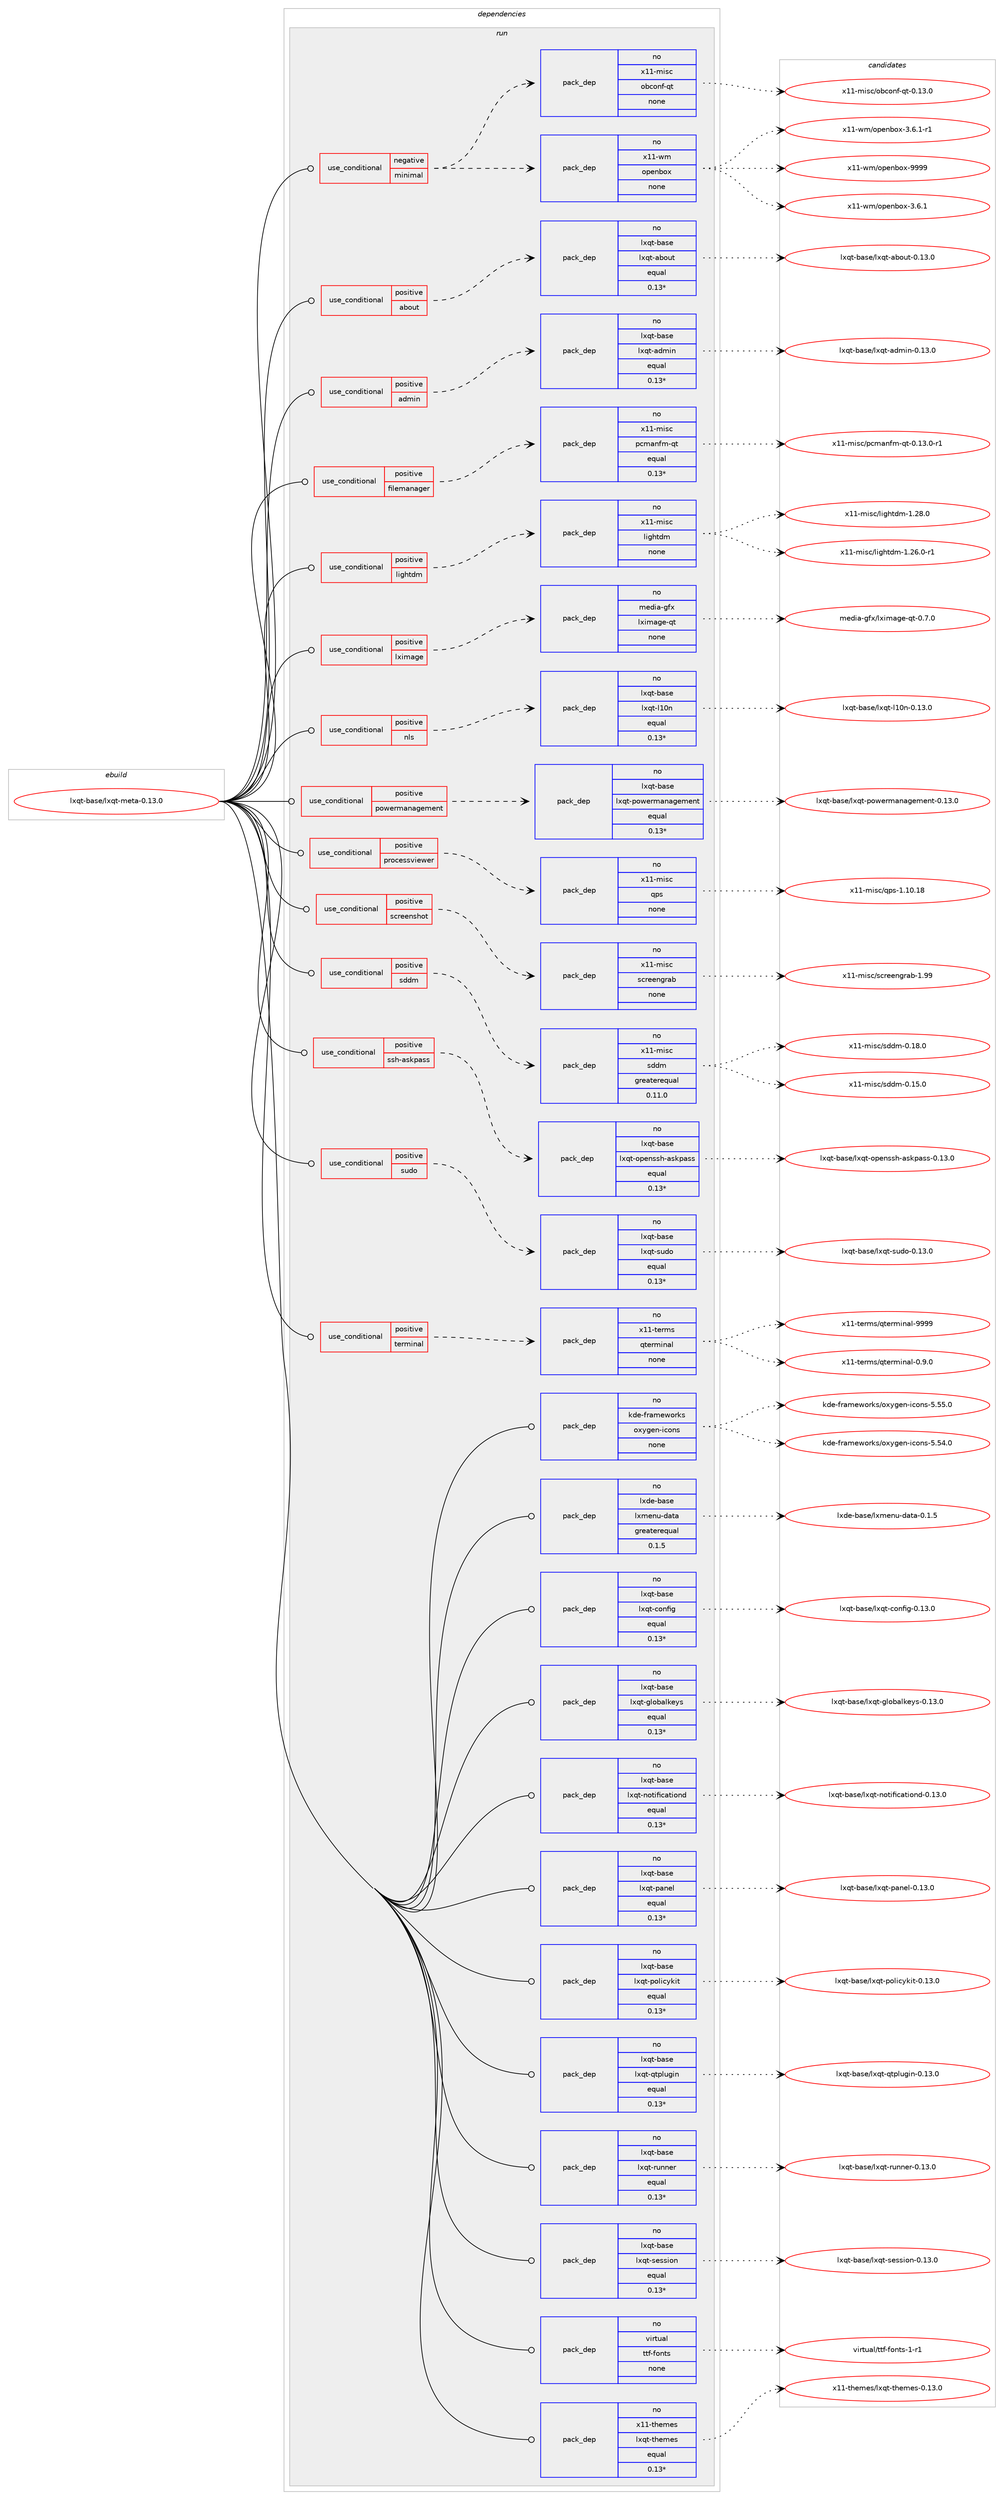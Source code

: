 digraph prolog {

# *************
# Graph options
# *************

newrank=true;
concentrate=true;
compound=true;
graph [rankdir=LR,fontname=Helvetica,fontsize=10,ranksep=1.5];#, ranksep=2.5, nodesep=0.2];
edge  [arrowhead=vee];
node  [fontname=Helvetica,fontsize=10];

# **********
# The ebuild
# **********

subgraph cluster_leftcol {
color=gray;
rank=same;
label=<<i>ebuild</i>>;
id [label="lxqt-base/lxqt-meta-0.13.0", color=red, width=4, href="../lxqt-base/lxqt-meta-0.13.0.svg"];
}

# ****************
# The dependencies
# ****************

subgraph cluster_midcol {
color=gray;
label=<<i>dependencies</i>>;
subgraph cluster_compile {
fillcolor="#eeeeee";
style=filled;
label=<<i>compile</i>>;
}
subgraph cluster_compileandrun {
fillcolor="#eeeeee";
style=filled;
label=<<i>compile and run</i>>;
}
subgraph cluster_run {
fillcolor="#eeeeee";
style=filled;
label=<<i>run</i>>;
subgraph cond430212 {
dependency1592873 [label=<<TABLE BORDER="0" CELLBORDER="1" CELLSPACING="0" CELLPADDING="4"><TR><TD ROWSPAN="3" CELLPADDING="10">use_conditional</TD></TR><TR><TD>negative</TD></TR><TR><TD>minimal</TD></TR></TABLE>>, shape=none, color=red];
subgraph pack1137630 {
dependency1592874 [label=<<TABLE BORDER="0" CELLBORDER="1" CELLSPACING="0" CELLPADDING="4" WIDTH="220"><TR><TD ROWSPAN="6" CELLPADDING="30">pack_dep</TD></TR><TR><TD WIDTH="110">no</TD></TR><TR><TD>x11-wm</TD></TR><TR><TD>openbox</TD></TR><TR><TD>none</TD></TR><TR><TD></TD></TR></TABLE>>, shape=none, color=blue];
}
dependency1592873:e -> dependency1592874:w [weight=20,style="dashed",arrowhead="vee"];
subgraph pack1137631 {
dependency1592875 [label=<<TABLE BORDER="0" CELLBORDER="1" CELLSPACING="0" CELLPADDING="4" WIDTH="220"><TR><TD ROWSPAN="6" CELLPADDING="30">pack_dep</TD></TR><TR><TD WIDTH="110">no</TD></TR><TR><TD>x11-misc</TD></TR><TR><TD>obconf-qt</TD></TR><TR><TD>none</TD></TR><TR><TD></TD></TR></TABLE>>, shape=none, color=blue];
}
dependency1592873:e -> dependency1592875:w [weight=20,style="dashed",arrowhead="vee"];
}
id:e -> dependency1592873:w [weight=20,style="solid",arrowhead="odot"];
subgraph cond430213 {
dependency1592876 [label=<<TABLE BORDER="0" CELLBORDER="1" CELLSPACING="0" CELLPADDING="4"><TR><TD ROWSPAN="3" CELLPADDING="10">use_conditional</TD></TR><TR><TD>positive</TD></TR><TR><TD>about</TD></TR></TABLE>>, shape=none, color=red];
subgraph pack1137632 {
dependency1592877 [label=<<TABLE BORDER="0" CELLBORDER="1" CELLSPACING="0" CELLPADDING="4" WIDTH="220"><TR><TD ROWSPAN="6" CELLPADDING="30">pack_dep</TD></TR><TR><TD WIDTH="110">no</TD></TR><TR><TD>lxqt-base</TD></TR><TR><TD>lxqt-about</TD></TR><TR><TD>equal</TD></TR><TR><TD>0.13*</TD></TR></TABLE>>, shape=none, color=blue];
}
dependency1592876:e -> dependency1592877:w [weight=20,style="dashed",arrowhead="vee"];
}
id:e -> dependency1592876:w [weight=20,style="solid",arrowhead="odot"];
subgraph cond430214 {
dependency1592878 [label=<<TABLE BORDER="0" CELLBORDER="1" CELLSPACING="0" CELLPADDING="4"><TR><TD ROWSPAN="3" CELLPADDING="10">use_conditional</TD></TR><TR><TD>positive</TD></TR><TR><TD>admin</TD></TR></TABLE>>, shape=none, color=red];
subgraph pack1137633 {
dependency1592879 [label=<<TABLE BORDER="0" CELLBORDER="1" CELLSPACING="0" CELLPADDING="4" WIDTH="220"><TR><TD ROWSPAN="6" CELLPADDING="30">pack_dep</TD></TR><TR><TD WIDTH="110">no</TD></TR><TR><TD>lxqt-base</TD></TR><TR><TD>lxqt-admin</TD></TR><TR><TD>equal</TD></TR><TR><TD>0.13*</TD></TR></TABLE>>, shape=none, color=blue];
}
dependency1592878:e -> dependency1592879:w [weight=20,style="dashed",arrowhead="vee"];
}
id:e -> dependency1592878:w [weight=20,style="solid",arrowhead="odot"];
subgraph cond430215 {
dependency1592880 [label=<<TABLE BORDER="0" CELLBORDER="1" CELLSPACING="0" CELLPADDING="4"><TR><TD ROWSPAN="3" CELLPADDING="10">use_conditional</TD></TR><TR><TD>positive</TD></TR><TR><TD>filemanager</TD></TR></TABLE>>, shape=none, color=red];
subgraph pack1137634 {
dependency1592881 [label=<<TABLE BORDER="0" CELLBORDER="1" CELLSPACING="0" CELLPADDING="4" WIDTH="220"><TR><TD ROWSPAN="6" CELLPADDING="30">pack_dep</TD></TR><TR><TD WIDTH="110">no</TD></TR><TR><TD>x11-misc</TD></TR><TR><TD>pcmanfm-qt</TD></TR><TR><TD>equal</TD></TR><TR><TD>0.13*</TD></TR></TABLE>>, shape=none, color=blue];
}
dependency1592880:e -> dependency1592881:w [weight=20,style="dashed",arrowhead="vee"];
}
id:e -> dependency1592880:w [weight=20,style="solid",arrowhead="odot"];
subgraph cond430216 {
dependency1592882 [label=<<TABLE BORDER="0" CELLBORDER="1" CELLSPACING="0" CELLPADDING="4"><TR><TD ROWSPAN="3" CELLPADDING="10">use_conditional</TD></TR><TR><TD>positive</TD></TR><TR><TD>lightdm</TD></TR></TABLE>>, shape=none, color=red];
subgraph pack1137635 {
dependency1592883 [label=<<TABLE BORDER="0" CELLBORDER="1" CELLSPACING="0" CELLPADDING="4" WIDTH="220"><TR><TD ROWSPAN="6" CELLPADDING="30">pack_dep</TD></TR><TR><TD WIDTH="110">no</TD></TR><TR><TD>x11-misc</TD></TR><TR><TD>lightdm</TD></TR><TR><TD>none</TD></TR><TR><TD></TD></TR></TABLE>>, shape=none, color=blue];
}
dependency1592882:e -> dependency1592883:w [weight=20,style="dashed",arrowhead="vee"];
}
id:e -> dependency1592882:w [weight=20,style="solid",arrowhead="odot"];
subgraph cond430217 {
dependency1592884 [label=<<TABLE BORDER="0" CELLBORDER="1" CELLSPACING="0" CELLPADDING="4"><TR><TD ROWSPAN="3" CELLPADDING="10">use_conditional</TD></TR><TR><TD>positive</TD></TR><TR><TD>lximage</TD></TR></TABLE>>, shape=none, color=red];
subgraph pack1137636 {
dependency1592885 [label=<<TABLE BORDER="0" CELLBORDER="1" CELLSPACING="0" CELLPADDING="4" WIDTH="220"><TR><TD ROWSPAN="6" CELLPADDING="30">pack_dep</TD></TR><TR><TD WIDTH="110">no</TD></TR><TR><TD>media-gfx</TD></TR><TR><TD>lximage-qt</TD></TR><TR><TD>none</TD></TR><TR><TD></TD></TR></TABLE>>, shape=none, color=blue];
}
dependency1592884:e -> dependency1592885:w [weight=20,style="dashed",arrowhead="vee"];
}
id:e -> dependency1592884:w [weight=20,style="solid",arrowhead="odot"];
subgraph cond430218 {
dependency1592886 [label=<<TABLE BORDER="0" CELLBORDER="1" CELLSPACING="0" CELLPADDING="4"><TR><TD ROWSPAN="3" CELLPADDING="10">use_conditional</TD></TR><TR><TD>positive</TD></TR><TR><TD>nls</TD></TR></TABLE>>, shape=none, color=red];
subgraph pack1137637 {
dependency1592887 [label=<<TABLE BORDER="0" CELLBORDER="1" CELLSPACING="0" CELLPADDING="4" WIDTH="220"><TR><TD ROWSPAN="6" CELLPADDING="30">pack_dep</TD></TR><TR><TD WIDTH="110">no</TD></TR><TR><TD>lxqt-base</TD></TR><TR><TD>lxqt-l10n</TD></TR><TR><TD>equal</TD></TR><TR><TD>0.13*</TD></TR></TABLE>>, shape=none, color=blue];
}
dependency1592886:e -> dependency1592887:w [weight=20,style="dashed",arrowhead="vee"];
}
id:e -> dependency1592886:w [weight=20,style="solid",arrowhead="odot"];
subgraph cond430219 {
dependency1592888 [label=<<TABLE BORDER="0" CELLBORDER="1" CELLSPACING="0" CELLPADDING="4"><TR><TD ROWSPAN="3" CELLPADDING="10">use_conditional</TD></TR><TR><TD>positive</TD></TR><TR><TD>powermanagement</TD></TR></TABLE>>, shape=none, color=red];
subgraph pack1137638 {
dependency1592889 [label=<<TABLE BORDER="0" CELLBORDER="1" CELLSPACING="0" CELLPADDING="4" WIDTH="220"><TR><TD ROWSPAN="6" CELLPADDING="30">pack_dep</TD></TR><TR><TD WIDTH="110">no</TD></TR><TR><TD>lxqt-base</TD></TR><TR><TD>lxqt-powermanagement</TD></TR><TR><TD>equal</TD></TR><TR><TD>0.13*</TD></TR></TABLE>>, shape=none, color=blue];
}
dependency1592888:e -> dependency1592889:w [weight=20,style="dashed",arrowhead="vee"];
}
id:e -> dependency1592888:w [weight=20,style="solid",arrowhead="odot"];
subgraph cond430220 {
dependency1592890 [label=<<TABLE BORDER="0" CELLBORDER="1" CELLSPACING="0" CELLPADDING="4"><TR><TD ROWSPAN="3" CELLPADDING="10">use_conditional</TD></TR><TR><TD>positive</TD></TR><TR><TD>processviewer</TD></TR></TABLE>>, shape=none, color=red];
subgraph pack1137639 {
dependency1592891 [label=<<TABLE BORDER="0" CELLBORDER="1" CELLSPACING="0" CELLPADDING="4" WIDTH="220"><TR><TD ROWSPAN="6" CELLPADDING="30">pack_dep</TD></TR><TR><TD WIDTH="110">no</TD></TR><TR><TD>x11-misc</TD></TR><TR><TD>qps</TD></TR><TR><TD>none</TD></TR><TR><TD></TD></TR></TABLE>>, shape=none, color=blue];
}
dependency1592890:e -> dependency1592891:w [weight=20,style="dashed",arrowhead="vee"];
}
id:e -> dependency1592890:w [weight=20,style="solid",arrowhead="odot"];
subgraph cond430221 {
dependency1592892 [label=<<TABLE BORDER="0" CELLBORDER="1" CELLSPACING="0" CELLPADDING="4"><TR><TD ROWSPAN="3" CELLPADDING="10">use_conditional</TD></TR><TR><TD>positive</TD></TR><TR><TD>screenshot</TD></TR></TABLE>>, shape=none, color=red];
subgraph pack1137640 {
dependency1592893 [label=<<TABLE BORDER="0" CELLBORDER="1" CELLSPACING="0" CELLPADDING="4" WIDTH="220"><TR><TD ROWSPAN="6" CELLPADDING="30">pack_dep</TD></TR><TR><TD WIDTH="110">no</TD></TR><TR><TD>x11-misc</TD></TR><TR><TD>screengrab</TD></TR><TR><TD>none</TD></TR><TR><TD></TD></TR></TABLE>>, shape=none, color=blue];
}
dependency1592892:e -> dependency1592893:w [weight=20,style="dashed",arrowhead="vee"];
}
id:e -> dependency1592892:w [weight=20,style="solid",arrowhead="odot"];
subgraph cond430222 {
dependency1592894 [label=<<TABLE BORDER="0" CELLBORDER="1" CELLSPACING="0" CELLPADDING="4"><TR><TD ROWSPAN="3" CELLPADDING="10">use_conditional</TD></TR><TR><TD>positive</TD></TR><TR><TD>sddm</TD></TR></TABLE>>, shape=none, color=red];
subgraph pack1137641 {
dependency1592895 [label=<<TABLE BORDER="0" CELLBORDER="1" CELLSPACING="0" CELLPADDING="4" WIDTH="220"><TR><TD ROWSPAN="6" CELLPADDING="30">pack_dep</TD></TR><TR><TD WIDTH="110">no</TD></TR><TR><TD>x11-misc</TD></TR><TR><TD>sddm</TD></TR><TR><TD>greaterequal</TD></TR><TR><TD>0.11.0</TD></TR></TABLE>>, shape=none, color=blue];
}
dependency1592894:e -> dependency1592895:w [weight=20,style="dashed",arrowhead="vee"];
}
id:e -> dependency1592894:w [weight=20,style="solid",arrowhead="odot"];
subgraph cond430223 {
dependency1592896 [label=<<TABLE BORDER="0" CELLBORDER="1" CELLSPACING="0" CELLPADDING="4"><TR><TD ROWSPAN="3" CELLPADDING="10">use_conditional</TD></TR><TR><TD>positive</TD></TR><TR><TD>ssh-askpass</TD></TR></TABLE>>, shape=none, color=red];
subgraph pack1137642 {
dependency1592897 [label=<<TABLE BORDER="0" CELLBORDER="1" CELLSPACING="0" CELLPADDING="4" WIDTH="220"><TR><TD ROWSPAN="6" CELLPADDING="30">pack_dep</TD></TR><TR><TD WIDTH="110">no</TD></TR><TR><TD>lxqt-base</TD></TR><TR><TD>lxqt-openssh-askpass</TD></TR><TR><TD>equal</TD></TR><TR><TD>0.13*</TD></TR></TABLE>>, shape=none, color=blue];
}
dependency1592896:e -> dependency1592897:w [weight=20,style="dashed",arrowhead="vee"];
}
id:e -> dependency1592896:w [weight=20,style="solid",arrowhead="odot"];
subgraph cond430224 {
dependency1592898 [label=<<TABLE BORDER="0" CELLBORDER="1" CELLSPACING="0" CELLPADDING="4"><TR><TD ROWSPAN="3" CELLPADDING="10">use_conditional</TD></TR><TR><TD>positive</TD></TR><TR><TD>sudo</TD></TR></TABLE>>, shape=none, color=red];
subgraph pack1137643 {
dependency1592899 [label=<<TABLE BORDER="0" CELLBORDER="1" CELLSPACING="0" CELLPADDING="4" WIDTH="220"><TR><TD ROWSPAN="6" CELLPADDING="30">pack_dep</TD></TR><TR><TD WIDTH="110">no</TD></TR><TR><TD>lxqt-base</TD></TR><TR><TD>lxqt-sudo</TD></TR><TR><TD>equal</TD></TR><TR><TD>0.13*</TD></TR></TABLE>>, shape=none, color=blue];
}
dependency1592898:e -> dependency1592899:w [weight=20,style="dashed",arrowhead="vee"];
}
id:e -> dependency1592898:w [weight=20,style="solid",arrowhead="odot"];
subgraph cond430225 {
dependency1592900 [label=<<TABLE BORDER="0" CELLBORDER="1" CELLSPACING="0" CELLPADDING="4"><TR><TD ROWSPAN="3" CELLPADDING="10">use_conditional</TD></TR><TR><TD>positive</TD></TR><TR><TD>terminal</TD></TR></TABLE>>, shape=none, color=red];
subgraph pack1137644 {
dependency1592901 [label=<<TABLE BORDER="0" CELLBORDER="1" CELLSPACING="0" CELLPADDING="4" WIDTH="220"><TR><TD ROWSPAN="6" CELLPADDING="30">pack_dep</TD></TR><TR><TD WIDTH="110">no</TD></TR><TR><TD>x11-terms</TD></TR><TR><TD>qterminal</TD></TR><TR><TD>none</TD></TR><TR><TD></TD></TR></TABLE>>, shape=none, color=blue];
}
dependency1592900:e -> dependency1592901:w [weight=20,style="dashed",arrowhead="vee"];
}
id:e -> dependency1592900:w [weight=20,style="solid",arrowhead="odot"];
subgraph pack1137645 {
dependency1592902 [label=<<TABLE BORDER="0" CELLBORDER="1" CELLSPACING="0" CELLPADDING="4" WIDTH="220"><TR><TD ROWSPAN="6" CELLPADDING="30">pack_dep</TD></TR><TR><TD WIDTH="110">no</TD></TR><TR><TD>kde-frameworks</TD></TR><TR><TD>oxygen-icons</TD></TR><TR><TD>none</TD></TR><TR><TD></TD></TR></TABLE>>, shape=none, color=blue];
}
id:e -> dependency1592902:w [weight=20,style="solid",arrowhead="odot"];
subgraph pack1137646 {
dependency1592903 [label=<<TABLE BORDER="0" CELLBORDER="1" CELLSPACING="0" CELLPADDING="4" WIDTH="220"><TR><TD ROWSPAN="6" CELLPADDING="30">pack_dep</TD></TR><TR><TD WIDTH="110">no</TD></TR><TR><TD>lxde-base</TD></TR><TR><TD>lxmenu-data</TD></TR><TR><TD>greaterequal</TD></TR><TR><TD>0.1.5</TD></TR></TABLE>>, shape=none, color=blue];
}
id:e -> dependency1592903:w [weight=20,style="solid",arrowhead="odot"];
subgraph pack1137647 {
dependency1592904 [label=<<TABLE BORDER="0" CELLBORDER="1" CELLSPACING="0" CELLPADDING="4" WIDTH="220"><TR><TD ROWSPAN="6" CELLPADDING="30">pack_dep</TD></TR><TR><TD WIDTH="110">no</TD></TR><TR><TD>lxqt-base</TD></TR><TR><TD>lxqt-config</TD></TR><TR><TD>equal</TD></TR><TR><TD>0.13*</TD></TR></TABLE>>, shape=none, color=blue];
}
id:e -> dependency1592904:w [weight=20,style="solid",arrowhead="odot"];
subgraph pack1137648 {
dependency1592905 [label=<<TABLE BORDER="0" CELLBORDER="1" CELLSPACING="0" CELLPADDING="4" WIDTH="220"><TR><TD ROWSPAN="6" CELLPADDING="30">pack_dep</TD></TR><TR><TD WIDTH="110">no</TD></TR><TR><TD>lxqt-base</TD></TR><TR><TD>lxqt-globalkeys</TD></TR><TR><TD>equal</TD></TR><TR><TD>0.13*</TD></TR></TABLE>>, shape=none, color=blue];
}
id:e -> dependency1592905:w [weight=20,style="solid",arrowhead="odot"];
subgraph pack1137649 {
dependency1592906 [label=<<TABLE BORDER="0" CELLBORDER="1" CELLSPACING="0" CELLPADDING="4" WIDTH="220"><TR><TD ROWSPAN="6" CELLPADDING="30">pack_dep</TD></TR><TR><TD WIDTH="110">no</TD></TR><TR><TD>lxqt-base</TD></TR><TR><TD>lxqt-notificationd</TD></TR><TR><TD>equal</TD></TR><TR><TD>0.13*</TD></TR></TABLE>>, shape=none, color=blue];
}
id:e -> dependency1592906:w [weight=20,style="solid",arrowhead="odot"];
subgraph pack1137650 {
dependency1592907 [label=<<TABLE BORDER="0" CELLBORDER="1" CELLSPACING="0" CELLPADDING="4" WIDTH="220"><TR><TD ROWSPAN="6" CELLPADDING="30">pack_dep</TD></TR><TR><TD WIDTH="110">no</TD></TR><TR><TD>lxqt-base</TD></TR><TR><TD>lxqt-panel</TD></TR><TR><TD>equal</TD></TR><TR><TD>0.13*</TD></TR></TABLE>>, shape=none, color=blue];
}
id:e -> dependency1592907:w [weight=20,style="solid",arrowhead="odot"];
subgraph pack1137651 {
dependency1592908 [label=<<TABLE BORDER="0" CELLBORDER="1" CELLSPACING="0" CELLPADDING="4" WIDTH="220"><TR><TD ROWSPAN="6" CELLPADDING="30">pack_dep</TD></TR><TR><TD WIDTH="110">no</TD></TR><TR><TD>lxqt-base</TD></TR><TR><TD>lxqt-policykit</TD></TR><TR><TD>equal</TD></TR><TR><TD>0.13*</TD></TR></TABLE>>, shape=none, color=blue];
}
id:e -> dependency1592908:w [weight=20,style="solid",arrowhead="odot"];
subgraph pack1137652 {
dependency1592909 [label=<<TABLE BORDER="0" CELLBORDER="1" CELLSPACING="0" CELLPADDING="4" WIDTH="220"><TR><TD ROWSPAN="6" CELLPADDING="30">pack_dep</TD></TR><TR><TD WIDTH="110">no</TD></TR><TR><TD>lxqt-base</TD></TR><TR><TD>lxqt-qtplugin</TD></TR><TR><TD>equal</TD></TR><TR><TD>0.13*</TD></TR></TABLE>>, shape=none, color=blue];
}
id:e -> dependency1592909:w [weight=20,style="solid",arrowhead="odot"];
subgraph pack1137653 {
dependency1592910 [label=<<TABLE BORDER="0" CELLBORDER="1" CELLSPACING="0" CELLPADDING="4" WIDTH="220"><TR><TD ROWSPAN="6" CELLPADDING="30">pack_dep</TD></TR><TR><TD WIDTH="110">no</TD></TR><TR><TD>lxqt-base</TD></TR><TR><TD>lxqt-runner</TD></TR><TR><TD>equal</TD></TR><TR><TD>0.13*</TD></TR></TABLE>>, shape=none, color=blue];
}
id:e -> dependency1592910:w [weight=20,style="solid",arrowhead="odot"];
subgraph pack1137654 {
dependency1592911 [label=<<TABLE BORDER="0" CELLBORDER="1" CELLSPACING="0" CELLPADDING="4" WIDTH="220"><TR><TD ROWSPAN="6" CELLPADDING="30">pack_dep</TD></TR><TR><TD WIDTH="110">no</TD></TR><TR><TD>lxqt-base</TD></TR><TR><TD>lxqt-session</TD></TR><TR><TD>equal</TD></TR><TR><TD>0.13*</TD></TR></TABLE>>, shape=none, color=blue];
}
id:e -> dependency1592911:w [weight=20,style="solid",arrowhead="odot"];
subgraph pack1137655 {
dependency1592912 [label=<<TABLE BORDER="0" CELLBORDER="1" CELLSPACING="0" CELLPADDING="4" WIDTH="220"><TR><TD ROWSPAN="6" CELLPADDING="30">pack_dep</TD></TR><TR><TD WIDTH="110">no</TD></TR><TR><TD>virtual</TD></TR><TR><TD>ttf-fonts</TD></TR><TR><TD>none</TD></TR><TR><TD></TD></TR></TABLE>>, shape=none, color=blue];
}
id:e -> dependency1592912:w [weight=20,style="solid",arrowhead="odot"];
subgraph pack1137656 {
dependency1592913 [label=<<TABLE BORDER="0" CELLBORDER="1" CELLSPACING="0" CELLPADDING="4" WIDTH="220"><TR><TD ROWSPAN="6" CELLPADDING="30">pack_dep</TD></TR><TR><TD WIDTH="110">no</TD></TR><TR><TD>x11-themes</TD></TR><TR><TD>lxqt-themes</TD></TR><TR><TD>equal</TD></TR><TR><TD>0.13*</TD></TR></TABLE>>, shape=none, color=blue];
}
id:e -> dependency1592913:w [weight=20,style="solid",arrowhead="odot"];
}
}

# **************
# The candidates
# **************

subgraph cluster_choices {
rank=same;
color=gray;
label=<<i>candidates</i>>;

subgraph choice1137630 {
color=black;
nodesep=1;
choice1204949451191094711111210111098111120455146544649 [label="x11-wm/openbox-3.6.1", color=red, width=4,href="../x11-wm/openbox-3.6.1.svg"];
choice12049494511910947111112101110981111204551465446494511449 [label="x11-wm/openbox-3.6.1-r1", color=red, width=4,href="../x11-wm/openbox-3.6.1-r1.svg"];
choice12049494511910947111112101110981111204557575757 [label="x11-wm/openbox-9999", color=red, width=4,href="../x11-wm/openbox-9999.svg"];
dependency1592874:e -> choice1204949451191094711111210111098111120455146544649:w [style=dotted,weight="100"];
dependency1592874:e -> choice12049494511910947111112101110981111204551465446494511449:w [style=dotted,weight="100"];
dependency1592874:e -> choice12049494511910947111112101110981111204557575757:w [style=dotted,weight="100"];
}
subgraph choice1137631 {
color=black;
nodesep=1;
choice120494945109105115994711198991111101024511311645484649514648 [label="x11-misc/obconf-qt-0.13.0", color=red, width=4,href="../x11-misc/obconf-qt-0.13.0.svg"];
dependency1592875:e -> choice120494945109105115994711198991111101024511311645484649514648:w [style=dotted,weight="100"];
}
subgraph choice1137632 {
color=black;
nodesep=1;
choice1081201131164598971151014710812011311645979811111711645484649514648 [label="lxqt-base/lxqt-about-0.13.0", color=red, width=4,href="../lxqt-base/lxqt-about-0.13.0.svg"];
dependency1592877:e -> choice1081201131164598971151014710812011311645979811111711645484649514648:w [style=dotted,weight="100"];
}
subgraph choice1137633 {
color=black;
nodesep=1;
choice10812011311645989711510147108120113116459710010910511045484649514648 [label="lxqt-base/lxqt-admin-0.13.0", color=red, width=4,href="../lxqt-base/lxqt-admin-0.13.0.svg"];
dependency1592879:e -> choice10812011311645989711510147108120113116459710010910511045484649514648:w [style=dotted,weight="100"];
}
subgraph choice1137634 {
color=black;
nodesep=1;
choice1204949451091051159947112991099711010210945113116454846495146484511449 [label="x11-misc/pcmanfm-qt-0.13.0-r1", color=red, width=4,href="../x11-misc/pcmanfm-qt-0.13.0-r1.svg"];
dependency1592881:e -> choice1204949451091051159947112991099711010210945113116454846495146484511449:w [style=dotted,weight="100"];
}
subgraph choice1137635 {
color=black;
nodesep=1;
choice1204949451091051159947108105103104116100109454946505446484511449 [label="x11-misc/lightdm-1.26.0-r1", color=red, width=4,href="../x11-misc/lightdm-1.26.0-r1.svg"];
choice120494945109105115994710810510310411610010945494650564648 [label="x11-misc/lightdm-1.28.0", color=red, width=4,href="../x11-misc/lightdm-1.28.0.svg"];
dependency1592883:e -> choice1204949451091051159947108105103104116100109454946505446484511449:w [style=dotted,weight="100"];
dependency1592883:e -> choice120494945109105115994710810510310411610010945494650564648:w [style=dotted,weight="100"];
}
subgraph choice1137636 {
color=black;
nodesep=1;
choice1091011001059745103102120471081201051099710310145113116454846554648 [label="media-gfx/lximage-qt-0.7.0", color=red, width=4,href="../media-gfx/lximage-qt-0.7.0.svg"];
dependency1592885:e -> choice1091011001059745103102120471081201051099710310145113116454846554648:w [style=dotted,weight="100"];
}
subgraph choice1137637 {
color=black;
nodesep=1;
choice1081201131164598971151014710812011311645108494811045484649514648 [label="lxqt-base/lxqt-l10n-0.13.0", color=red, width=4,href="../lxqt-base/lxqt-l10n-0.13.0.svg"];
dependency1592887:e -> choice1081201131164598971151014710812011311645108494811045484649514648:w [style=dotted,weight="100"];
}
subgraph choice1137638 {
color=black;
nodesep=1;
choice1081201131164598971151014710812011311645112111119101114109971109710310110910111011645484649514648 [label="lxqt-base/lxqt-powermanagement-0.13.0", color=red, width=4,href="../lxqt-base/lxqt-powermanagement-0.13.0.svg"];
dependency1592889:e -> choice1081201131164598971151014710812011311645112111119101114109971109710310110910111011645484649514648:w [style=dotted,weight="100"];
}
subgraph choice1137639 {
color=black;
nodesep=1;
choice12049494510910511599471131121154549464948464956 [label="x11-misc/qps-1.10.18", color=red, width=4,href="../x11-misc/qps-1.10.18.svg"];
dependency1592891:e -> choice12049494510910511599471131121154549464948464956:w [style=dotted,weight="100"];
}
subgraph choice1137640 {
color=black;
nodesep=1;
choice12049494510910511599471159911410110111010311497984549465757 [label="x11-misc/screengrab-1.99", color=red, width=4,href="../x11-misc/screengrab-1.99.svg"];
dependency1592893:e -> choice12049494510910511599471159911410110111010311497984549465757:w [style=dotted,weight="100"];
}
subgraph choice1137641 {
color=black;
nodesep=1;
choice120494945109105115994711510010010945484649534648 [label="x11-misc/sddm-0.15.0", color=red, width=4,href="../x11-misc/sddm-0.15.0.svg"];
choice120494945109105115994711510010010945484649564648 [label="x11-misc/sddm-0.18.0", color=red, width=4,href="../x11-misc/sddm-0.18.0.svg"];
dependency1592895:e -> choice120494945109105115994711510010010945484649534648:w [style=dotted,weight="100"];
dependency1592895:e -> choice120494945109105115994711510010010945484649564648:w [style=dotted,weight="100"];
}
subgraph choice1137642 {
color=black;
nodesep=1;
choice108120113116459897115101471081201131164511111210111011511510445971151071129711511545484649514648 [label="lxqt-base/lxqt-openssh-askpass-0.13.0", color=red, width=4,href="../lxqt-base/lxqt-openssh-askpass-0.13.0.svg"];
dependency1592897:e -> choice108120113116459897115101471081201131164511111210111011511510445971151071129711511545484649514648:w [style=dotted,weight="100"];
}
subgraph choice1137643 {
color=black;
nodesep=1;
choice108120113116459897115101471081201131164511511710011145484649514648 [label="lxqt-base/lxqt-sudo-0.13.0", color=red, width=4,href="../lxqt-base/lxqt-sudo-0.13.0.svg"];
dependency1592899:e -> choice108120113116459897115101471081201131164511511710011145484649514648:w [style=dotted,weight="100"];
}
subgraph choice1137644 {
color=black;
nodesep=1;
choice1204949451161011141091154711311610111410910511097108454846574648 [label="x11-terms/qterminal-0.9.0", color=red, width=4,href="../x11-terms/qterminal-0.9.0.svg"];
choice12049494511610111410911547113116101114109105110971084557575757 [label="x11-terms/qterminal-9999", color=red, width=4,href="../x11-terms/qterminal-9999.svg"];
dependency1592901:e -> choice1204949451161011141091154711311610111410910511097108454846574648:w [style=dotted,weight="100"];
dependency1592901:e -> choice12049494511610111410911547113116101114109105110971084557575757:w [style=dotted,weight="100"];
}
subgraph choice1137645 {
color=black;
nodesep=1;
choice107100101451021149710910111911111410711547111120121103101110451059911111011545534653524648 [label="kde-frameworks/oxygen-icons-5.54.0", color=red, width=4,href="../kde-frameworks/oxygen-icons-5.54.0.svg"];
choice107100101451021149710910111911111410711547111120121103101110451059911111011545534653534648 [label="kde-frameworks/oxygen-icons-5.55.0", color=red, width=4,href="../kde-frameworks/oxygen-icons-5.55.0.svg"];
dependency1592902:e -> choice107100101451021149710910111911111410711547111120121103101110451059911111011545534653524648:w [style=dotted,weight="100"];
dependency1592902:e -> choice107100101451021149710910111911111410711547111120121103101110451059911111011545534653534648:w [style=dotted,weight="100"];
}
subgraph choice1137646 {
color=black;
nodesep=1;
choice10812010010145989711510147108120109101110117451009711697454846494653 [label="lxde-base/lxmenu-data-0.1.5", color=red, width=4,href="../lxde-base/lxmenu-data-0.1.5.svg"];
dependency1592903:e -> choice10812010010145989711510147108120109101110117451009711697454846494653:w [style=dotted,weight="100"];
}
subgraph choice1137647 {
color=black;
nodesep=1;
choice10812011311645989711510147108120113116459911111010210510345484649514648 [label="lxqt-base/lxqt-config-0.13.0", color=red, width=4,href="../lxqt-base/lxqt-config-0.13.0.svg"];
dependency1592904:e -> choice10812011311645989711510147108120113116459911111010210510345484649514648:w [style=dotted,weight="100"];
}
subgraph choice1137648 {
color=black;
nodesep=1;
choice1081201131164598971151014710812011311645103108111989710810710112111545484649514648 [label="lxqt-base/lxqt-globalkeys-0.13.0", color=red, width=4,href="../lxqt-base/lxqt-globalkeys-0.13.0.svg"];
dependency1592905:e -> choice1081201131164598971151014710812011311645103108111989710810710112111545484649514648:w [style=dotted,weight="100"];
}
subgraph choice1137649 {
color=black;
nodesep=1;
choice1081201131164598971151014710812011311645110111116105102105999711610511111010045484649514648 [label="lxqt-base/lxqt-notificationd-0.13.0", color=red, width=4,href="../lxqt-base/lxqt-notificationd-0.13.0.svg"];
dependency1592906:e -> choice1081201131164598971151014710812011311645110111116105102105999711610511111010045484649514648:w [style=dotted,weight="100"];
}
subgraph choice1137650 {
color=black;
nodesep=1;
choice10812011311645989711510147108120113116451129711010110845484649514648 [label="lxqt-base/lxqt-panel-0.13.0", color=red, width=4,href="../lxqt-base/lxqt-panel-0.13.0.svg"];
dependency1592907:e -> choice10812011311645989711510147108120113116451129711010110845484649514648:w [style=dotted,weight="100"];
}
subgraph choice1137651 {
color=black;
nodesep=1;
choice10812011311645989711510147108120113116451121111081059912110710511645484649514648 [label="lxqt-base/lxqt-policykit-0.13.0", color=red, width=4,href="../lxqt-base/lxqt-policykit-0.13.0.svg"];
dependency1592908:e -> choice10812011311645989711510147108120113116451121111081059912110710511645484649514648:w [style=dotted,weight="100"];
}
subgraph choice1137652 {
color=black;
nodesep=1;
choice108120113116459897115101471081201131164511311611210811710310511045484649514648 [label="lxqt-base/lxqt-qtplugin-0.13.0", color=red, width=4,href="../lxqt-base/lxqt-qtplugin-0.13.0.svg"];
dependency1592909:e -> choice108120113116459897115101471081201131164511311611210811710310511045484649514648:w [style=dotted,weight="100"];
}
subgraph choice1137653 {
color=black;
nodesep=1;
choice108120113116459897115101471081201131164511411711011010111445484649514648 [label="lxqt-base/lxqt-runner-0.13.0", color=red, width=4,href="../lxqt-base/lxqt-runner-0.13.0.svg"];
dependency1592910:e -> choice108120113116459897115101471081201131164511411711011010111445484649514648:w [style=dotted,weight="100"];
}
subgraph choice1137654 {
color=black;
nodesep=1;
choice108120113116459897115101471081201131164511510111511510511111045484649514648 [label="lxqt-base/lxqt-session-0.13.0", color=red, width=4,href="../lxqt-base/lxqt-session-0.13.0.svg"];
dependency1592911:e -> choice108120113116459897115101471081201131164511510111511510511111045484649514648:w [style=dotted,weight="100"];
}
subgraph choice1137655 {
color=black;
nodesep=1;
choice11810511411611797108471161161024510211111011611545494511449 [label="virtual/ttf-fonts-1-r1", color=red, width=4,href="../virtual/ttf-fonts-1-r1.svg"];
dependency1592912:e -> choice11810511411611797108471161161024510211111011611545494511449:w [style=dotted,weight="100"];
}
subgraph choice1137656 {
color=black;
nodesep=1;
choice120494945116104101109101115471081201131164511610410110910111545484649514648 [label="x11-themes/lxqt-themes-0.13.0", color=red, width=4,href="../x11-themes/lxqt-themes-0.13.0.svg"];
dependency1592913:e -> choice120494945116104101109101115471081201131164511610410110910111545484649514648:w [style=dotted,weight="100"];
}
}

}
